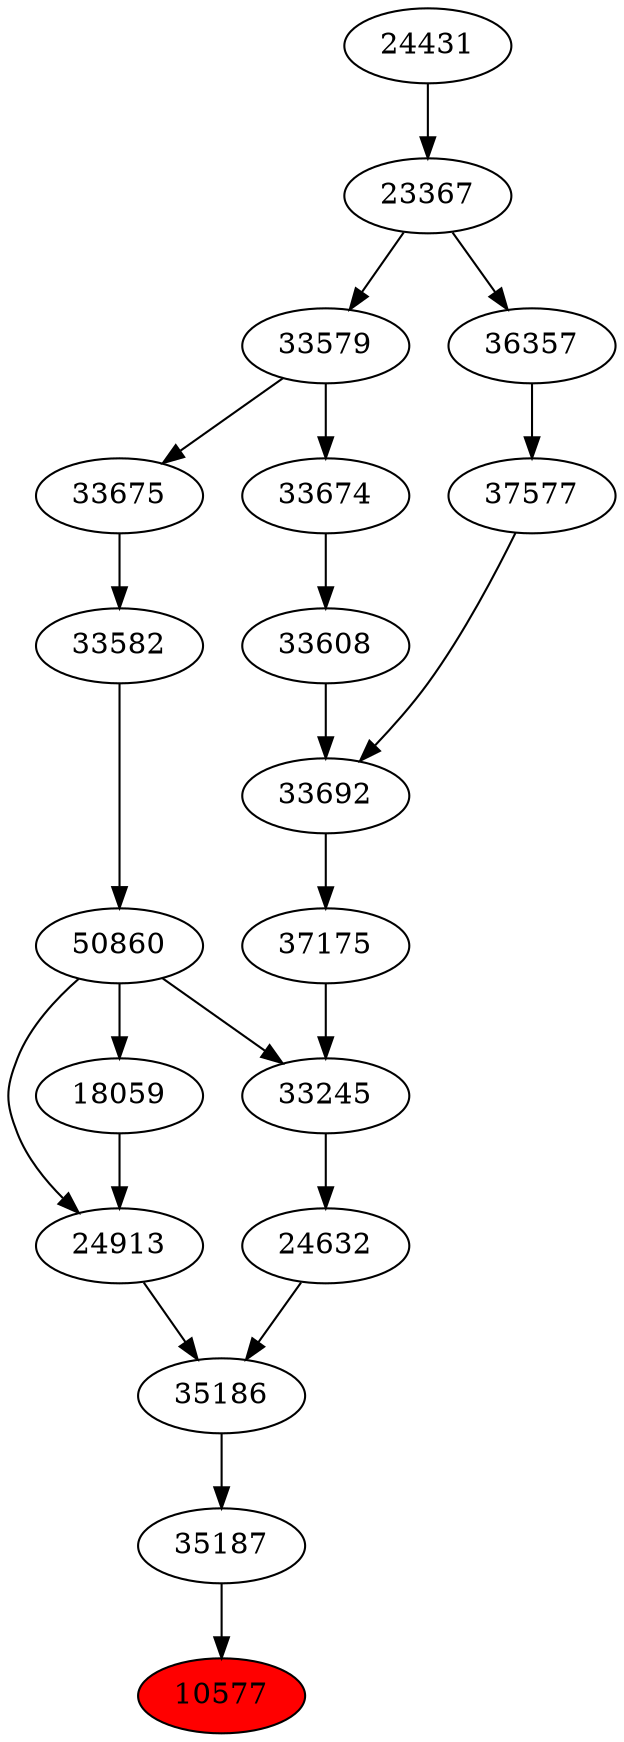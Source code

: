 strict digraph{ 
10577 [label="10577" fillcolor=red style=filled]
35187 -> 10577
35187 [label="35187"]
35186 -> 35187
35186 [label="35186"]
24632 -> 35186
24913 -> 35186
24632 [label="24632"]
33245 -> 24632
24913 [label="24913"]
18059 -> 24913
50860 -> 24913
33245 [label="33245"]
50860 -> 33245
37175 -> 33245
18059 [label="18059"]
50860 -> 18059
50860 [label="50860"]
33582 -> 50860
37175 [label="37175"]
33692 -> 37175
33582 [label="33582"]
33675 -> 33582
33692 [label="33692"]
33608 -> 33692
37577 -> 33692
33675 [label="33675"]
33579 -> 33675
33608 [label="33608"]
33674 -> 33608
37577 [label="37577"]
36357 -> 37577
33579 [label="33579"]
23367 -> 33579
33674 [label="33674"]
33579 -> 33674
36357 [label="36357"]
23367 -> 36357
23367 [label="23367"]
24431 -> 23367
24431 [label="24431"]
}
